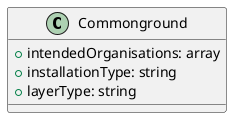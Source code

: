 @startuml
class Commonground {
  + intendedOrganisations: array
  + installationType: string
  + layerType: string
}
@enduml
